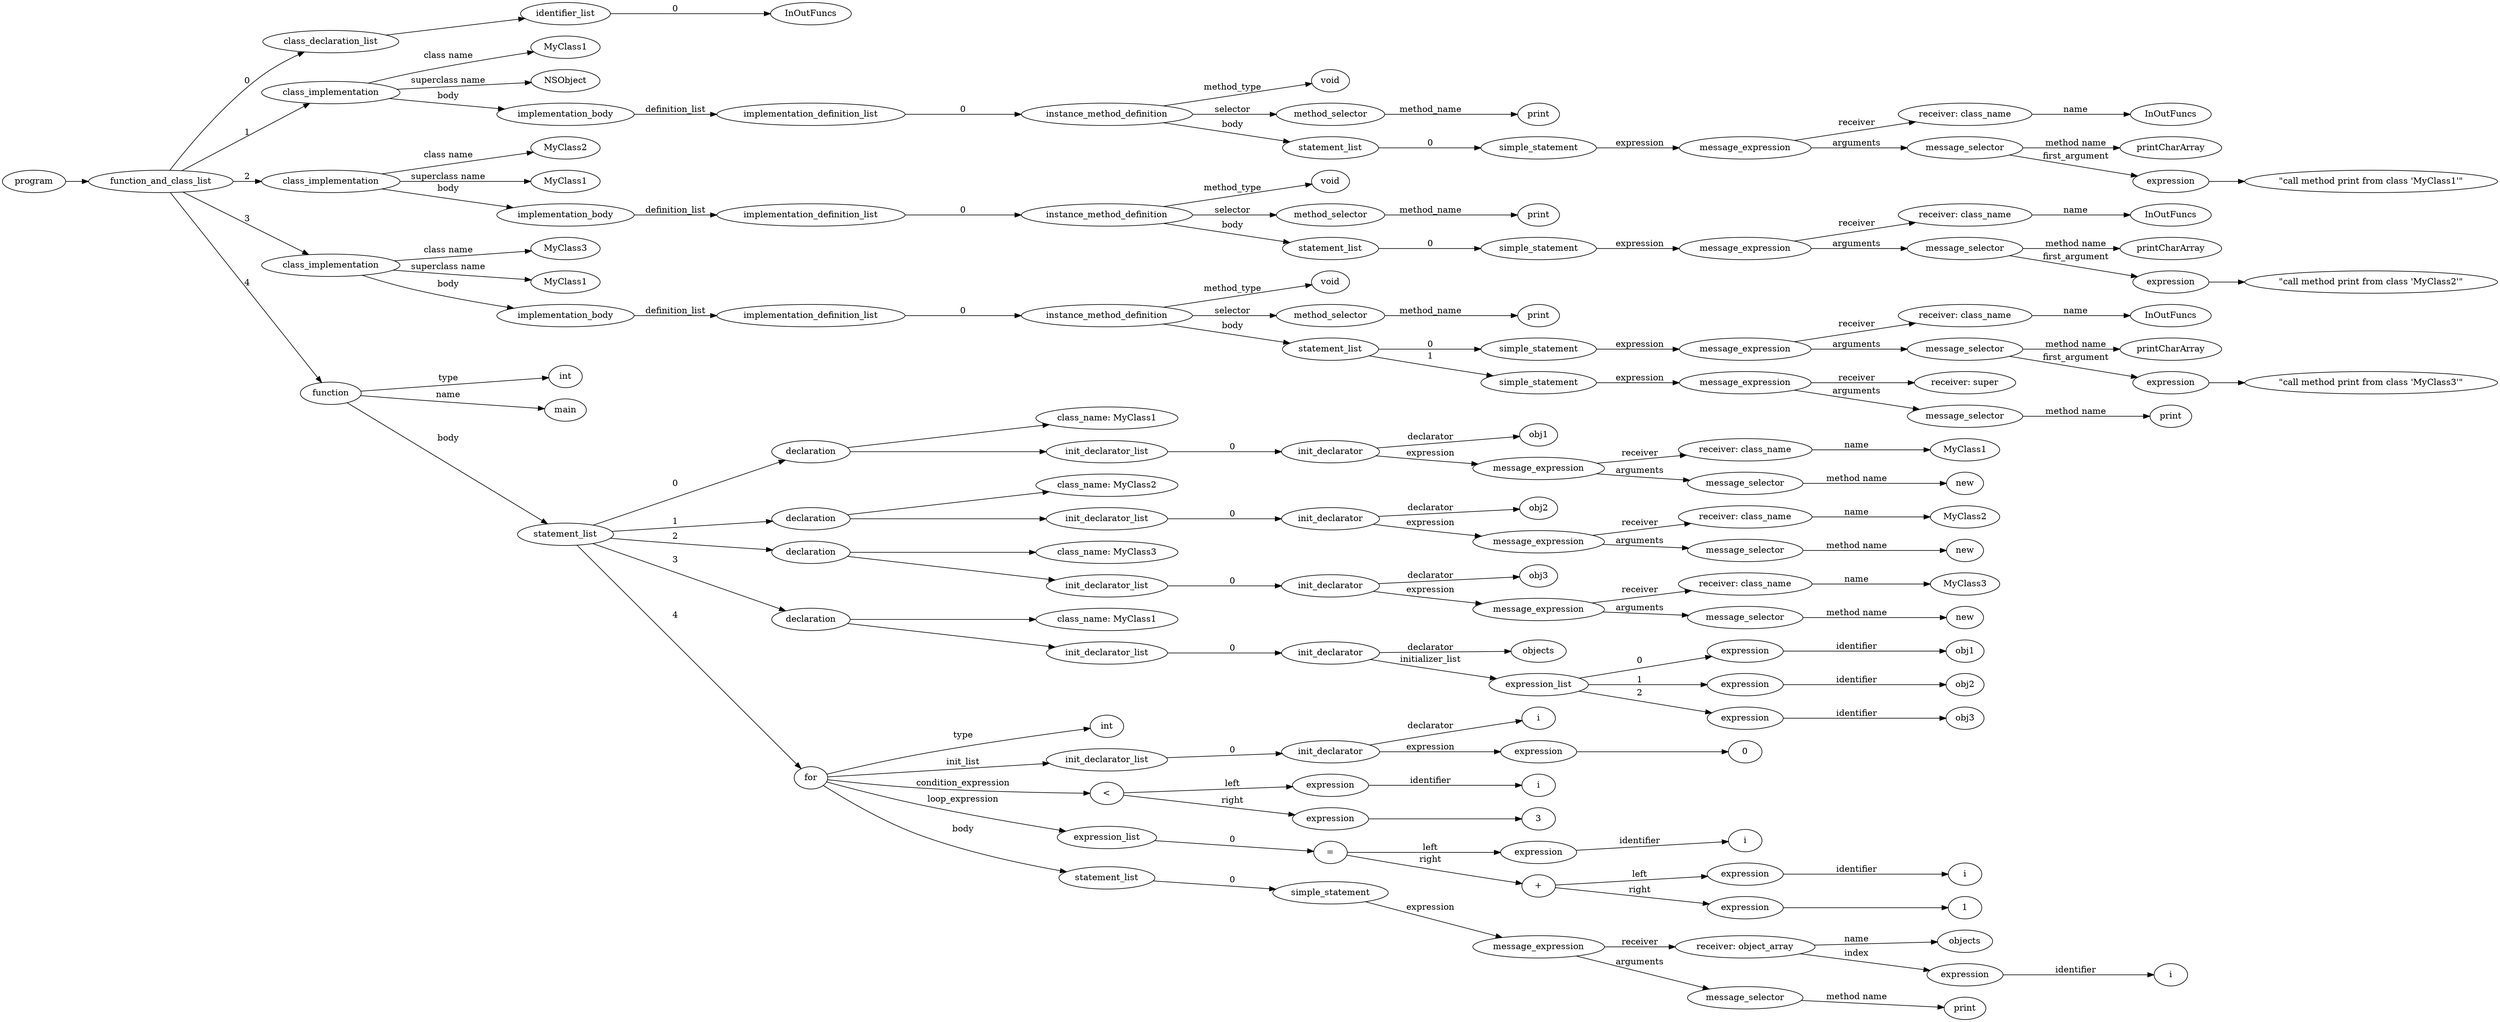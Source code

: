 digraph ObjectiveC { rankdir="LR";
101[label="program"];
101->2;
2[label="function_and_class_list"];
2->1[label="0"];
1[label="class_declaration_list"];
1->0;
0[label="identifier_list"];
0.0 [label="InOutFuncs"];
0->0.0 [label="0"];
2->15[label="1"];
15[label="class_implementation"];
15.1 [label="MyClass1"];
15->15.1 [label="class name"];
15.2 [label="NSObject"];
15->15.2 [label="superclass name"];
15->14[label="body"];
14[label="implementation_body"];
14->13[label="definition_list"];
13[label="implementation_definition_list"];
13->12[label="0"];
12[label="instance_method_definition"];
12->11[label="method_type"];
11[label="void"];
12->3[label="selector"];
3[label="method_selector"];
3->3.1 [label="method_name"];
3.1 [label="print"];
12->10[label="body"];
10[label="statement_list"];
10->9[label="0"];
9[label="simple_statement"];
9->8[label="expression"];
8[label="expression"];
8[label="message_expression"];
8->4[label="receiver"];
4[label="receiver: class_name"];
4.1 [label="InOutFuncs"];
4->4.1 [label="name"];
8->7[label="arguments"];
7[label="message_selector"];
7.1 [label="printCharArray"];
7->7.1 [label="method name"]; 
7->6[label="first_argument"];
6[label="expression"];
6->5;
5[label=<"call method print from class 'MyClass1'">];
2->28[label="2"];
28[label="class_implementation"];
28.1 [label="MyClass2"];
28->28.1 [label="class name"];
28.2 [label="MyClass1"];
28->28.2 [label="superclass name"];
28->27[label="body"];
27[label="implementation_body"];
27->26[label="definition_list"];
26[label="implementation_definition_list"];
26->25[label="0"];
25[label="instance_method_definition"];
25->24[label="method_type"];
24[label="void"];
25->16[label="selector"];
16[label="method_selector"];
16->16.1 [label="method_name"];
16.1 [label="print"];
25->23[label="body"];
23[label="statement_list"];
23->22[label="0"];
22[label="simple_statement"];
22->21[label="expression"];
21[label="expression"];
21[label="message_expression"];
21->17[label="receiver"];
17[label="receiver: class_name"];
17.1 [label="InOutFuncs"];
17->17.1 [label="name"];
21->20[label="arguments"];
20[label="message_selector"];
20.1 [label="printCharArray"];
20->20.1 [label="method name"]; 
20->19[label="first_argument"];
19[label="expression"];
19->18;
18[label=<"call method print from class 'MyClass2'">];
2->45[label="3"];
45[label="class_implementation"];
45.1 [label="MyClass3"];
45->45.1 [label="class name"];
45.2 [label="MyClass1"];
45->45.2 [label="superclass name"];
45->44[label="body"];
44[label="implementation_body"];
44->43[label="definition_list"];
43[label="implementation_definition_list"];
43->42[label="0"];
42[label="instance_method_definition"];
42->41[label="method_type"];
41[label="void"];
42->29[label="selector"];
29[label="method_selector"];
29->29.1 [label="method_name"];
29.1 [label="print"];
42->36[label="body"];
36[label="statement_list"];
36->35[label="0"];
35[label="simple_statement"];
35->34[label="expression"];
34[label="expression"];
34[label="message_expression"];
34->30[label="receiver"];
30[label="receiver: class_name"];
30.1 [label="InOutFuncs"];
30->30.1 [label="name"];
34->33[label="arguments"];
33[label="message_selector"];
33.1 [label="printCharArray"];
33->33.1 [label="method name"]; 
33->32[label="first_argument"];
32[label="expression"];
32->31;
31[label=<"call method print from class 'MyClass3'">];
36->40[label="1"];
40[label="simple_statement"];
40->39[label="expression"];
39[label="expression"];
39[label="message_expression"];
39->37[label="receiver"];
37[label="receiver: super"];
39->38[label="arguments"];
38[label="message_selector"];
38.1 [label="print"];
38->38.1 [label="method name"]; 
2->100[label="4"];
100[label="function"];
100->46[label="type"];
46[label="int"];
100->100.1 [label="name"];
100.1 [label="main"];
100->54[label="body"];
54[label="statement_list"];
54->53[label="0"];
53[label="declaration"];
53->52;
52[label="class_name: MyClass1"];
53->51;
51[label="init_declarator_list"];
51->50[label="0"];
50[label="init_declarator"];
50.1 [label="obj1"];
50->50.1[label="declarator"];
50->49[label="expression"];
49[label="expression"];
49[label="message_expression"];
49->47[label="receiver"];
47[label="receiver: class_name"];
47.1 [label="MyClass1"];
47->47.1 [label="name"];
49->48[label="arguments"];
48[label="message_selector"];
48.1 [label="new"];
48->48.1 [label="method name"]; 
54->61[label="1"];
61[label="declaration"];
61->60;
60[label="class_name: MyClass2"];
61->59;
59[label="init_declarator_list"];
59->58[label="0"];
58[label="init_declarator"];
58.1 [label="obj2"];
58->58.1[label="declarator"];
58->57[label="expression"];
57[label="expression"];
57[label="message_expression"];
57->55[label="receiver"];
55[label="receiver: class_name"];
55.1 [label="MyClass2"];
55->55.1 [label="name"];
57->56[label="arguments"];
56[label="message_selector"];
56.1 [label="new"];
56->56.1 [label="method name"]; 
54->68[label="2"];
68[label="declaration"];
68->67;
67[label="class_name: MyClass3"];
68->66;
66[label="init_declarator_list"];
66->65[label="0"];
65[label="init_declarator"];
65.1 [label="obj3"];
65->65.1[label="declarator"];
65->64[label="expression"];
64[label="expression"];
64[label="message_expression"];
64->62[label="receiver"];
62[label="receiver: class_name"];
62.1 [label="MyClass3"];
62->62.1 [label="name"];
64->63[label="arguments"];
63[label="message_selector"];
63.1 [label="new"];
63->63.1 [label="method name"]; 
54->76[label="3"];
76[label="declaration"];
76->75;
75[label="class_name: MyClass1"];
76->74;
74[label="init_declarator_list"];
74->73[label="0"];
73[label="init_declarator"];
73.1 [label="objects"];
73->73.1[label="declarator"];
73->70[label="initializer_list"];
70[label="expression_list"];
70->69[label="0"];
69[label="expression"];
69->69.1 [label="identifier"];69.1[label="obj1"];
70->71[label="1"];
71[label="expression"];
71->71.1 [label="identifier"];71.1[label="obj2"];
70->72[label="2"];
72[label="expression"];
72->72.1 [label="identifier"];72.1[label="obj3"];
54->99[label="4"];
99[label="for"];
99->77[label="type"];
77[label="int"];
99->81[label="init_list"];
81[label="init_declarator_list"];
81->80[label="0"];
80[label="init_declarator"];
80.1 [label="i"];
80->80.1[label="declarator"];
80->79[label="expression"];
79[label="expression"];
79->78;
78[label="0"];
99->85[label="condition_expression"];
85[label="expression"];
85[label="<"];
85->82[label="left"];
82[label="expression"];
82->82.1 [label="identifier"];82.1[label="i"];
85->84[label="right"];
84[label="expression"];
84->83;
83[label="3"];
99->92[label="loop_expression"];
92[label="expression_list"];
92->91[label="0"];
91[label="expression"];
91[label="="];
91->86[label="left"];
86[label="expression"];
86->86.1 [label="identifier"];86.1[label="i"];
91->90[label="right"];
90[label="expression"];
90[label="+"];
90->87[label="left"];
87[label="expression"];
87->87.1 [label="identifier"];87.1[label="i"];
90->89[label="right"];
89[label="expression"];
89->88;
88[label="1"];
99->98[label="body"];
98[label="statement_list"];
98->97[label="0"];
97[label="simple_statement"];
97->96[label="expression"];
96[label="expression"];
96[label="message_expression"];
96->94[label="receiver"];
94[label="receiver: object_array"];
94.1 [label="objects"];
94->94.1 [label="name"];
94->93[label="index"];
93[label="expression"];
93->93.1 [label="identifier"];93.1[label="i"];
96->95[label="arguments"];
95[label="message_selector"];
95.1 [label="print"];
95->95.1 [label="method name"]; 
}
